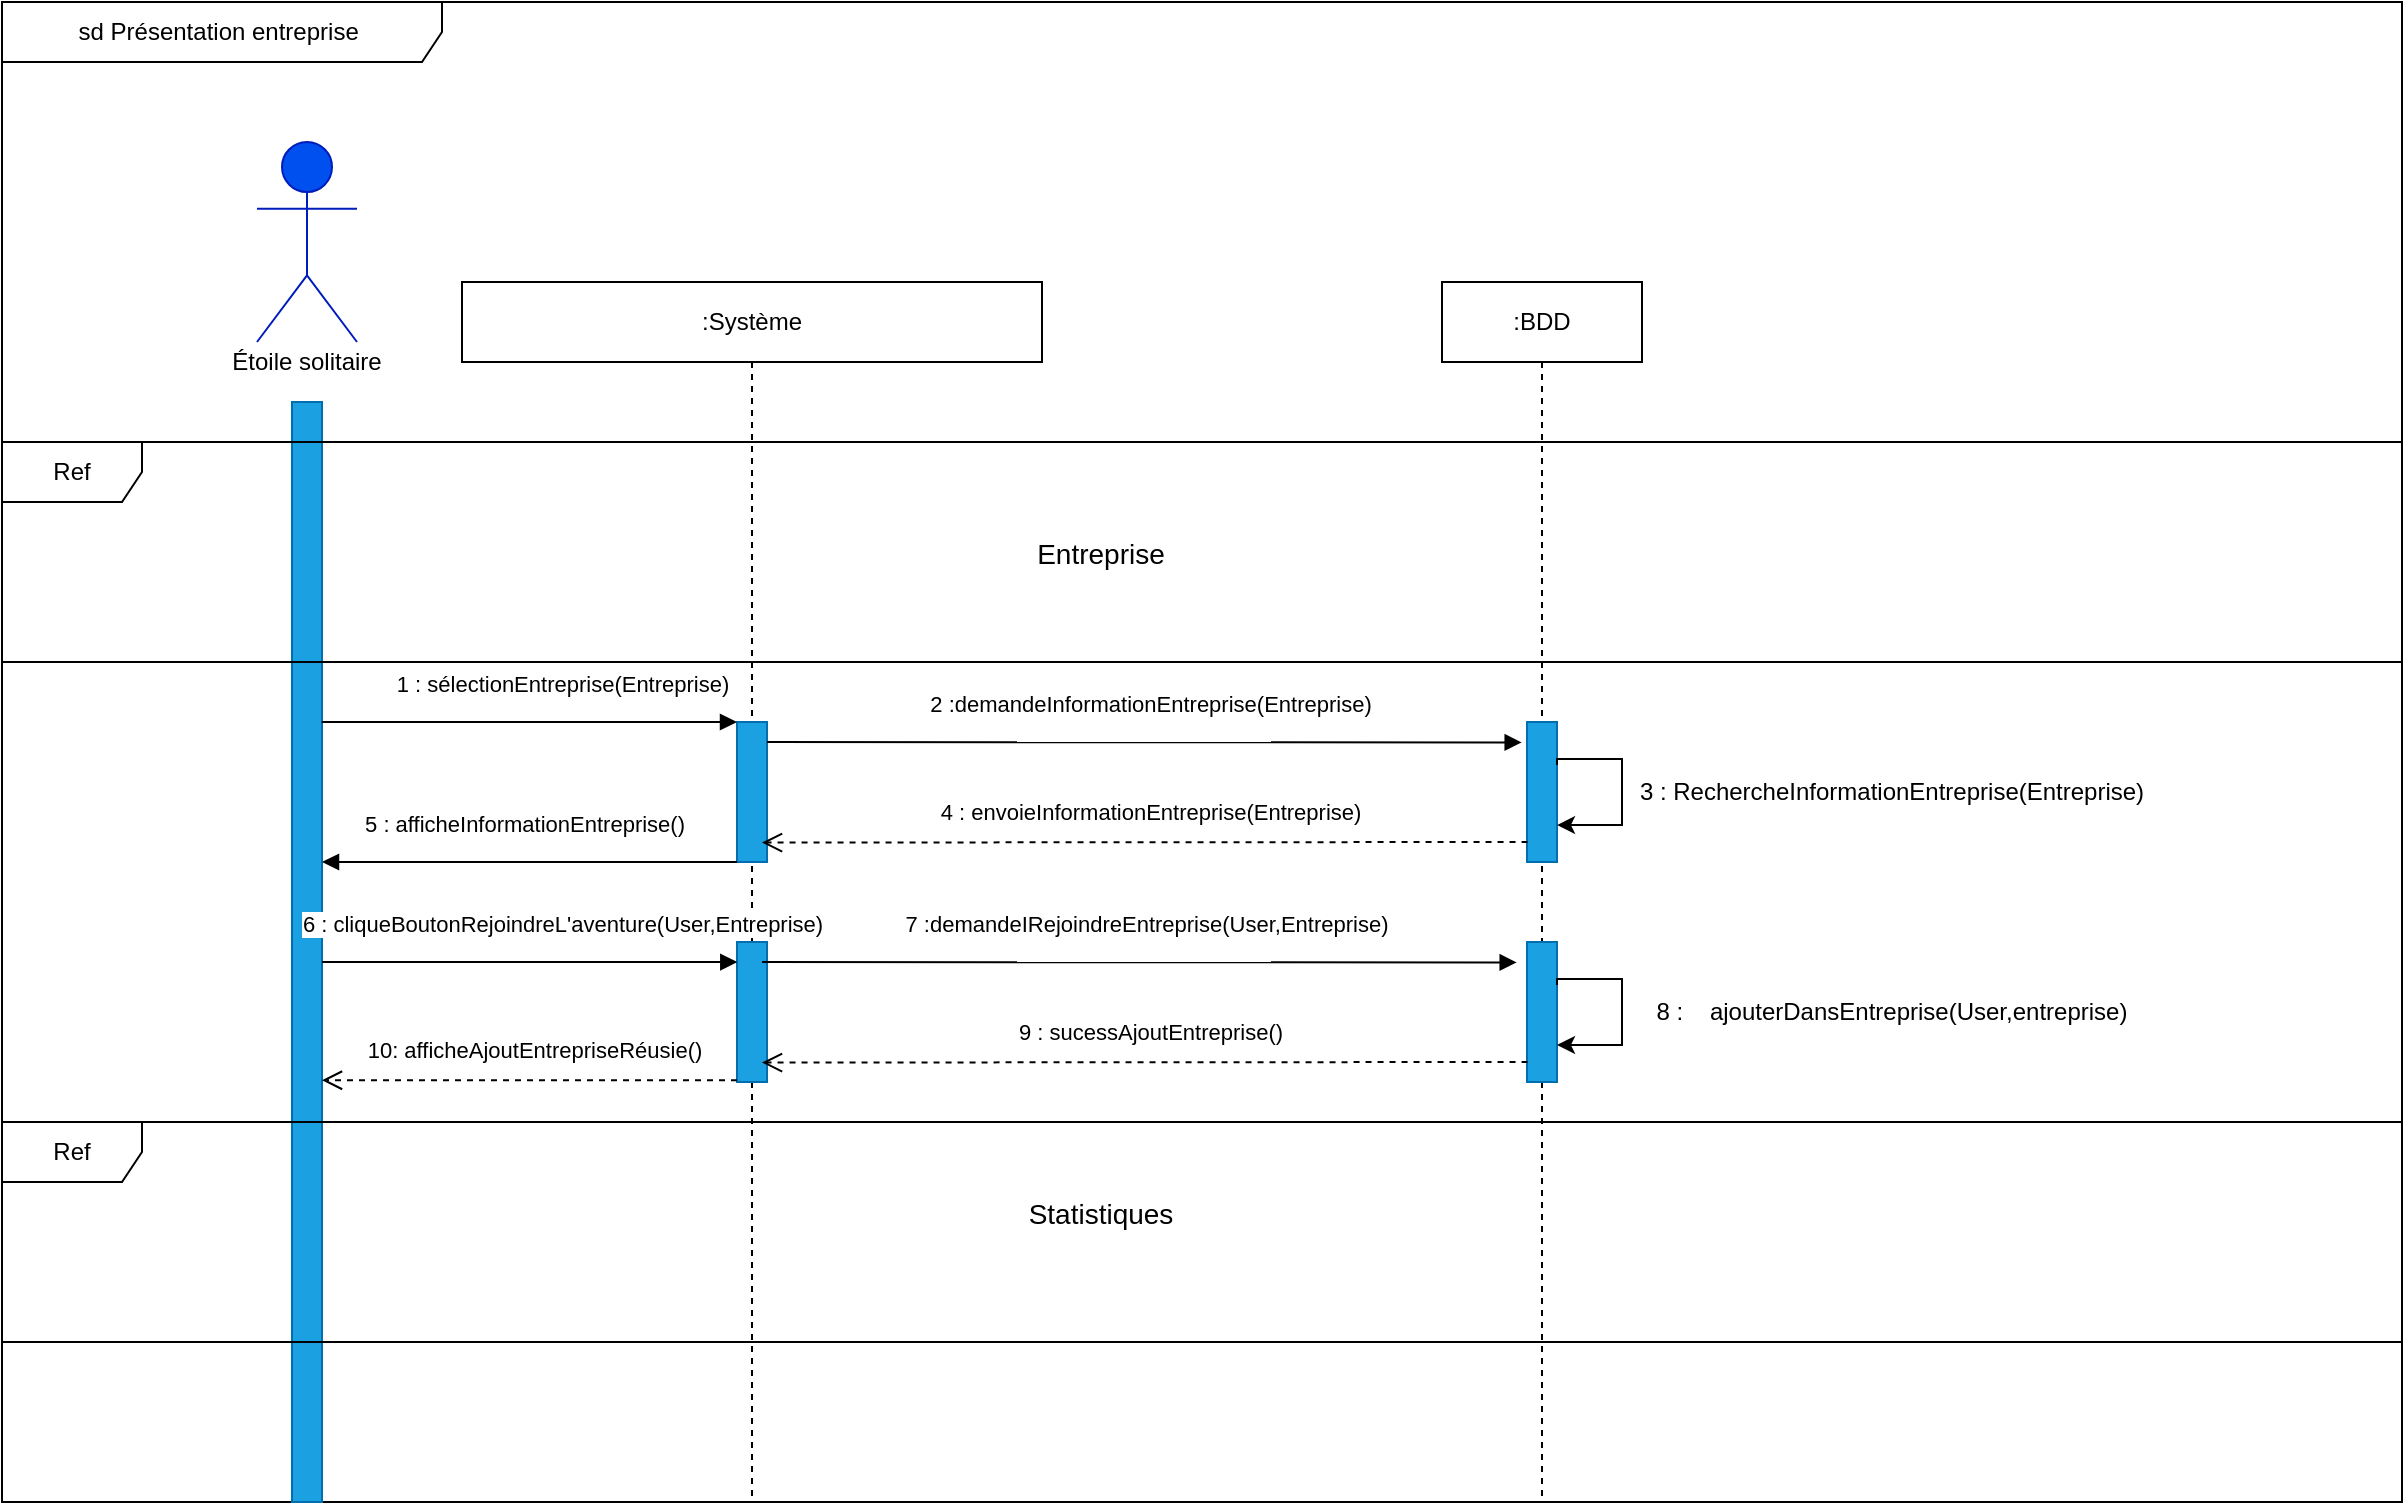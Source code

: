 <mxfile version="20.6.0" type="device"><diagram id="M-pu-cOKjHEZvPsEpOY4" name="Page-1"><mxGraphModel dx="1785" dy="1661" grid="1" gridSize="10" guides="1" tooltips="1" connect="1" arrows="1" fold="1" page="1" pageScale="1" pageWidth="827" pageHeight="1169" math="0" shadow="0"><root><mxCell id="0"/><mxCell id="1" parent="0"/><mxCell id="OMeM30PVV8WrVPDrTTRZ-74" value="sd Présentation entreprise&amp;nbsp; " style="shape=umlFrame;whiteSpace=wrap;html=1;width=220;height=30;" parent="1" vertex="1"><mxGeometry x="-20" y="-20" width="1200" height="750" as="geometry"/></mxCell><mxCell id="OMeM30PVV8WrVPDrTTRZ-9" value="" style="rounded=0;whiteSpace=wrap;html=1;fillColor=#1ba1e2;fontColor=#ffffff;strokeColor=#006EAF;" parent="1" vertex="1"><mxGeometry x="125" y="180" width="15" height="550" as="geometry"/></mxCell><mxCell id="OMeM30PVV8WrVPDrTTRZ-1" value="&lt;b&gt;Utilisateur&lt;/b&gt;" style="shape=umlActor;verticalLabelPosition=bottom;verticalAlign=top;html=1;fillColor=#0050ef;fontColor=#ffffff;strokeColor=#001DBC;" parent="1" vertex="1"><mxGeometry x="107.5" y="50" width="50" height="100" as="geometry"/></mxCell><mxCell id="OMeM30PVV8WrVPDrTTRZ-3" value=":Système" style="shape=umlLifeline;perimeter=lifelinePerimeter;whiteSpace=wrap;html=1;container=1;collapsible=0;recursiveResize=0;outlineConnect=0;" parent="1" vertex="1"><mxGeometry x="210" y="120" width="290" height="610" as="geometry"/></mxCell><mxCell id="UVZ0IYtNJLXeqeBDd-HU-57" value="" style="rounded=0;whiteSpace=wrap;html=1;fillColor=#1ba1e2;fontColor=#ffffff;strokeColor=#006EAF;" vertex="1" parent="OMeM30PVV8WrVPDrTTRZ-3"><mxGeometry x="137.5" y="220" width="15" height="70" as="geometry"/></mxCell><mxCell id="UVZ0IYtNJLXeqeBDd-HU-83" value="" style="rounded=0;whiteSpace=wrap;html=1;fillColor=#1ba1e2;fontColor=#ffffff;strokeColor=#006EAF;" vertex="1" parent="OMeM30PVV8WrVPDrTTRZ-3"><mxGeometry x="137.5" y="330" width="15" height="70" as="geometry"/></mxCell><mxCell id="UVZ0IYtNJLXeqeBDd-HU-103" value="6 : cliqueBoutonRejoindreL'aventure(User,Entreprise)" style="html=1;verticalAlign=bottom;endArrow=block;rounded=0;entryX=0.01;entryY=0.143;entryDx=0;entryDy=0;entryPerimeter=0;" edge="1" parent="OMeM30PVV8WrVPDrTTRZ-3" target="UVZ0IYtNJLXeqeBDd-HU-83"><mxGeometry x="0.156" y="10" width="80" relative="1" as="geometry"><mxPoint x="-70" y="340.06" as="sourcePoint"/><mxPoint x="130" y="340" as="targetPoint"/><mxPoint as="offset"/></mxGeometry></mxCell><mxCell id="UVZ0IYtNJLXeqeBDd-HU-144" value="10: afficheAjoutEntrepriseRéusie()" style="html=1;verticalAlign=bottom;endArrow=open;dashed=1;endSize=8;rounded=0;" edge="1" parent="OMeM30PVV8WrVPDrTTRZ-3"><mxGeometry x="-0.016" y="-6" relative="1" as="geometry"><mxPoint x="137.5" y="399.13" as="sourcePoint"/><mxPoint x="-70.0" y="399.13" as="targetPoint"/><mxPoint as="offset"/></mxGeometry></mxCell><mxCell id="UVZ0IYtNJLXeqeBDd-HU-164" value="1 : sélectionEntreprise(Entreprise)" style="html=1;verticalAlign=bottom;endArrow=block;rounded=0;entryX=0.01;entryY=0.143;entryDx=0;entryDy=0;entryPerimeter=0;" edge="1" parent="OMeM30PVV8WrVPDrTTRZ-3"><mxGeometry x="0.156" y="10" width="80" relative="1" as="geometry"><mxPoint x="-70.15" y="220.05" as="sourcePoint"/><mxPoint x="137.5" y="220" as="targetPoint"/><mxPoint as="offset"/></mxGeometry></mxCell><mxCell id="OMeM30PVV8WrVPDrTTRZ-6" value=":BDD" style="shape=umlLifeline;perimeter=lifelinePerimeter;whiteSpace=wrap;html=1;container=1;collapsible=0;recursiveResize=0;outlineConnect=0;" parent="1" vertex="1"><mxGeometry x="700" y="120" width="100" height="610" as="geometry"/></mxCell><mxCell id="UVZ0IYtNJLXeqeBDd-HU-118" value="" style="rounded=0;whiteSpace=wrap;html=1;fillColor=#1ba1e2;fontColor=#ffffff;strokeColor=#006EAF;" vertex="1" parent="OMeM30PVV8WrVPDrTTRZ-6"><mxGeometry x="42.5" y="330" width="15" height="70" as="geometry"/></mxCell><mxCell id="UVZ0IYtNJLXeqeBDd-HU-146" value="" style="rounded=0;whiteSpace=wrap;html=1;fillColor=#1ba1e2;fontColor=#ffffff;strokeColor=#006EAF;" vertex="1" parent="OMeM30PVV8WrVPDrTTRZ-6"><mxGeometry x="42.5" y="220" width="15" height="70" as="geometry"/></mxCell><mxCell id="UVZ0IYtNJLXeqeBDd-HU-120" style="edgeStyle=orthogonalEdgeStyle;rounded=0;orthogonalLoop=1;jettySize=auto;html=1;exitX=1;exitY=0.25;exitDx=0;exitDy=0;entryX=1;entryY=0.75;entryDx=0;entryDy=0;" edge="1" parent="OMeM30PVV8WrVPDrTTRZ-6"><mxGeometry relative="1" as="geometry"><Array as="points"><mxPoint x="58" y="238.52"/><mxPoint x="90" y="238.52"/><mxPoint x="90" y="271.52"/></Array><mxPoint x="57.5" y="241.52" as="sourcePoint"/><mxPoint x="57.5" y="271.52" as="targetPoint"/></mxGeometry></mxCell><mxCell id="UVZ0IYtNJLXeqeBDd-HU-134" style="edgeStyle=orthogonalEdgeStyle;rounded=0;orthogonalLoop=1;jettySize=auto;html=1;exitX=1;exitY=0.25;exitDx=0;exitDy=0;entryX=1;entryY=0.75;entryDx=0;entryDy=0;" edge="1" parent="OMeM30PVV8WrVPDrTTRZ-6"><mxGeometry relative="1" as="geometry"><Array as="points"><mxPoint x="58" y="348.49"/><mxPoint x="90" y="348.49"/><mxPoint x="90" y="381.49"/></Array><mxPoint x="57.5" y="351.49" as="sourcePoint"/><mxPoint x="57.5" y="381.49" as="targetPoint"/></mxGeometry></mxCell><mxCell id="UVZ0IYtNJLXeqeBDd-HU-10" value="&lt;span&gt; É&lt;/span&gt;toile solitaire" style="text;html=1;strokeColor=none;fillColor=none;align=center;verticalAlign=middle;whiteSpace=wrap;rounded=0;" vertex="1" parent="1"><mxGeometry x="91.25" y="140" width="82.5" height="40" as="geometry"/></mxCell><mxCell id="UVZ0IYtNJLXeqeBDd-HU-47" value="Ref " style="shape=umlFrame;whiteSpace=wrap;html=1;width=70;height=30;fillStyle=auto;sketch=0;shadow=0;" vertex="1" parent="1"><mxGeometry x="-20" y="200" width="1200" height="110" as="geometry"/></mxCell><UserObject label="Entreprise" placeholders="1" name="Variable" id="UVZ0IYtNJLXeqeBDd-HU-48"><mxCell style="text;html=1;strokeColor=none;fillColor=none;align=center;verticalAlign=middle;whiteSpace=wrap;overflow=hidden;fontSize=14;" vertex="1" parent="1"><mxGeometry x="397.5" y="245" width="262.5" height="20" as="geometry"/></mxCell></UserObject><mxCell id="UVZ0IYtNJLXeqeBDd-HU-73" value="4 : envoieInformationEntreprise(Entreprise)" style="html=1;verticalAlign=bottom;endArrow=open;dashed=1;endSize=8;rounded=0;exitX=-0.111;exitY=0.897;exitDx=0;exitDy=0;exitPerimeter=0;entryX=1.104;entryY=0.861;entryDx=0;entryDy=0;entryPerimeter=0;" edge="1" parent="1"><mxGeometry x="-0.016" y="-6" relative="1" as="geometry"><mxPoint x="742.775" y="400" as="sourcePoint"/><mxPoint x="360.0" y="400.27" as="targetPoint"/><mxPoint as="offset"/></mxGeometry></mxCell><mxCell id="UVZ0IYtNJLXeqeBDd-HU-71" value="2 :demandeInformationEntreprise(Entreprise)" style="html=1;verticalAlign=bottom;endArrow=block;rounded=0;exitX=1.011;exitY=0.14;exitDx=0;exitDy=0;exitPerimeter=0;" edge="1" parent="1"><mxGeometry x="0.016" y="10" width="80" relative="1" as="geometry"><mxPoint x="362.505" y="350.0" as="sourcePoint"/><mxPoint x="739.84" y="350.2" as="targetPoint"/><mxPoint as="offset"/></mxGeometry></mxCell><mxCell id="UVZ0IYtNJLXeqeBDd-HU-133" value="3 : RechercheInformationEntreprise(Entreprise)" style="text;html=1;strokeColor=none;fillColor=none;align=center;verticalAlign=middle;whiteSpace=wrap;rounded=0;" vertex="1" parent="1"><mxGeometry x="790" y="360" width="270" height="30" as="geometry"/></mxCell><mxCell id="UVZ0IYtNJLXeqeBDd-HU-150" value="5 : afficheInformationEntreprise()" style="html=1;verticalAlign=bottom;endArrow=block;rounded=0;entryX=-0.127;entryY=0.134;entryDx=0;entryDy=0;entryPerimeter=0;exitX=0;exitY=0;exitDx=0;exitDy=0;" edge="1" parent="1"><mxGeometry x="0.028" y="-10" width="80" relative="1" as="geometry"><mxPoint x="347.5" y="410.0" as="sourcePoint"/><mxPoint x="140.0" y="410.0" as="targetPoint"/><mxPoint as="offset"/></mxGeometry></mxCell><mxCell id="UVZ0IYtNJLXeqeBDd-HU-159" value="8 : &lt;span style=&quot;white-space: pre;&quot;&gt;&#9;&lt;/span&gt;ajouterDansEntreprise(User,entreprise)" style="text;html=1;strokeColor=none;fillColor=none;align=center;verticalAlign=middle;whiteSpace=wrap;rounded=0;" vertex="1" parent="1"><mxGeometry x="770" y="470" width="310" height="30" as="geometry"/></mxCell><mxCell id="UVZ0IYtNJLXeqeBDd-HU-166" value="7 :demandeIRejoindreEntreprise(User,Entreprise)" style="html=1;verticalAlign=bottom;endArrow=block;rounded=0;exitX=1.011;exitY=0.14;exitDx=0;exitDy=0;exitPerimeter=0;" edge="1" parent="1"><mxGeometry x="0.016" y="10" width="80" relative="1" as="geometry"><mxPoint x="360.005" y="460.0" as="sourcePoint"/><mxPoint x="737.34" y="460.2" as="targetPoint"/><mxPoint as="offset"/></mxGeometry></mxCell><mxCell id="UVZ0IYtNJLXeqeBDd-HU-167" value="9 : sucessAjoutEntreprise()" style="html=1;verticalAlign=bottom;endArrow=open;dashed=1;endSize=8;rounded=0;exitX=-0.111;exitY=0.897;exitDx=0;exitDy=0;exitPerimeter=0;entryX=1.104;entryY=0.861;entryDx=0;entryDy=0;entryPerimeter=0;" edge="1" parent="1"><mxGeometry x="-0.016" y="-6" relative="1" as="geometry"><mxPoint x="742.775" y="510" as="sourcePoint"/><mxPoint x="360" y="510.27" as="targetPoint"/><mxPoint as="offset"/></mxGeometry></mxCell><mxCell id="UVZ0IYtNJLXeqeBDd-HU-168" value="Ref " style="shape=umlFrame;whiteSpace=wrap;html=1;width=70;height=30;fillStyle=auto;sketch=0;shadow=0;" vertex="1" parent="1"><mxGeometry x="-20" y="540" width="1200" height="110" as="geometry"/></mxCell><UserObject label="Statistiques" placeholders="1" name="Variable" id="UVZ0IYtNJLXeqeBDd-HU-169"><mxCell style="text;html=1;strokeColor=none;fillColor=none;align=center;verticalAlign=middle;whiteSpace=wrap;overflow=hidden;fontSize=14;" vertex="1" parent="1"><mxGeometry x="397.5" y="575" width="262.5" height="20" as="geometry"/></mxCell></UserObject></root></mxGraphModel></diagram></mxfile>
